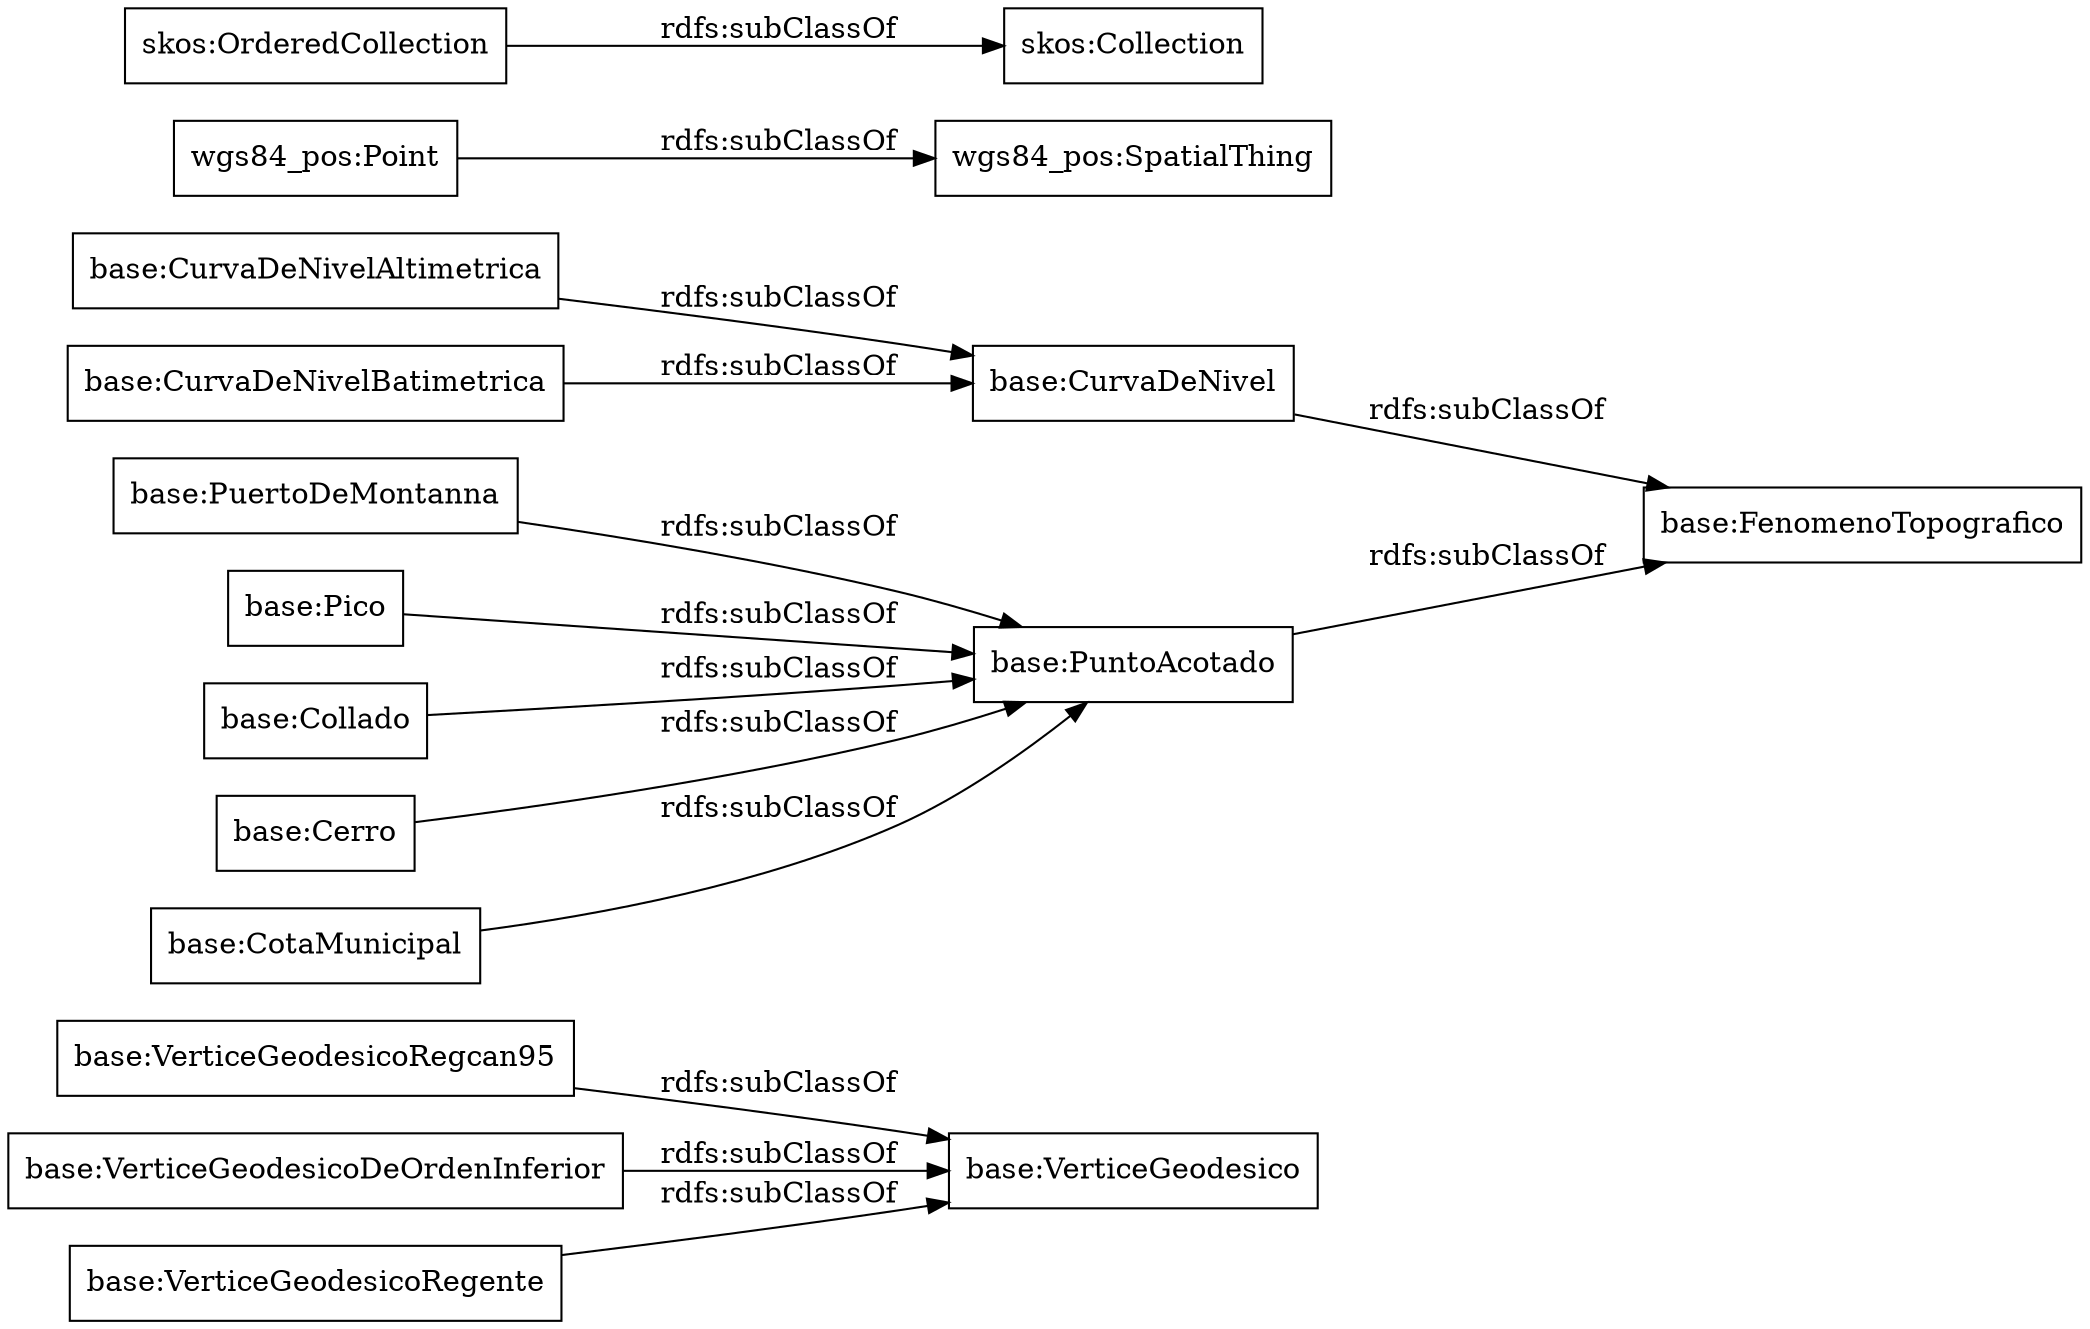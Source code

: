 digraph ar2dtool_diagram { 
rankdir=LR;
size="1000"
node [shape = rectangle, color="black"]; "base:VerticeGeodesico" "base:FenomenoTopografico" "base:PuertoDeMontanna" "base:CurvaDeNivel" "base:VerticeGeodesicoRegcan95" "wgs84_pos:SpatialThing" "base:PuntoAcotado" "base:Pico" "base:VerticeGeodesicoDeOrdenInferior" "base:Collado" "base:Cerro" "wgs84_pos:Point" "base:VerticeGeodesicoRegente" "base:CurvaDeNivelAltimetrica" "base:CurvaDeNivelBatimetrica" "base:CotaMunicipal" "skos:OrderedCollection" "skos:Collection" ; /*classes style*/
	"base:Collado" -> "base:PuntoAcotado" [ label = "rdfs:subClassOf" ];
	"wgs84_pos:Point" -> "wgs84_pos:SpatialThing" [ label = "rdfs:subClassOf" ];
	"base:Cerro" -> "base:PuntoAcotado" [ label = "rdfs:subClassOf" ];
	"base:VerticeGeodesicoDeOrdenInferior" -> "base:VerticeGeodesico" [ label = "rdfs:subClassOf" ];
	"base:CurvaDeNivelBatimetrica" -> "base:CurvaDeNivel" [ label = "rdfs:subClassOf" ];
	"base:CotaMunicipal" -> "base:PuntoAcotado" [ label = "rdfs:subClassOf" ];
	"base:Pico" -> "base:PuntoAcotado" [ label = "rdfs:subClassOf" ];
	"base:PuertoDeMontanna" -> "base:PuntoAcotado" [ label = "rdfs:subClassOf" ];
	"base:CurvaDeNivel" -> "base:FenomenoTopografico" [ label = "rdfs:subClassOf" ];
	"base:CurvaDeNivelAltimetrica" -> "base:CurvaDeNivel" [ label = "rdfs:subClassOf" ];
	"skos:OrderedCollection" -> "skos:Collection" [ label = "rdfs:subClassOf" ];
	"base:VerticeGeodesicoRegcan95" -> "base:VerticeGeodesico" [ label = "rdfs:subClassOf" ];
	"base:PuntoAcotado" -> "base:FenomenoTopografico" [ label = "rdfs:subClassOf" ];
	"base:VerticeGeodesicoRegente" -> "base:VerticeGeodesico" [ label = "rdfs:subClassOf" ];

}
